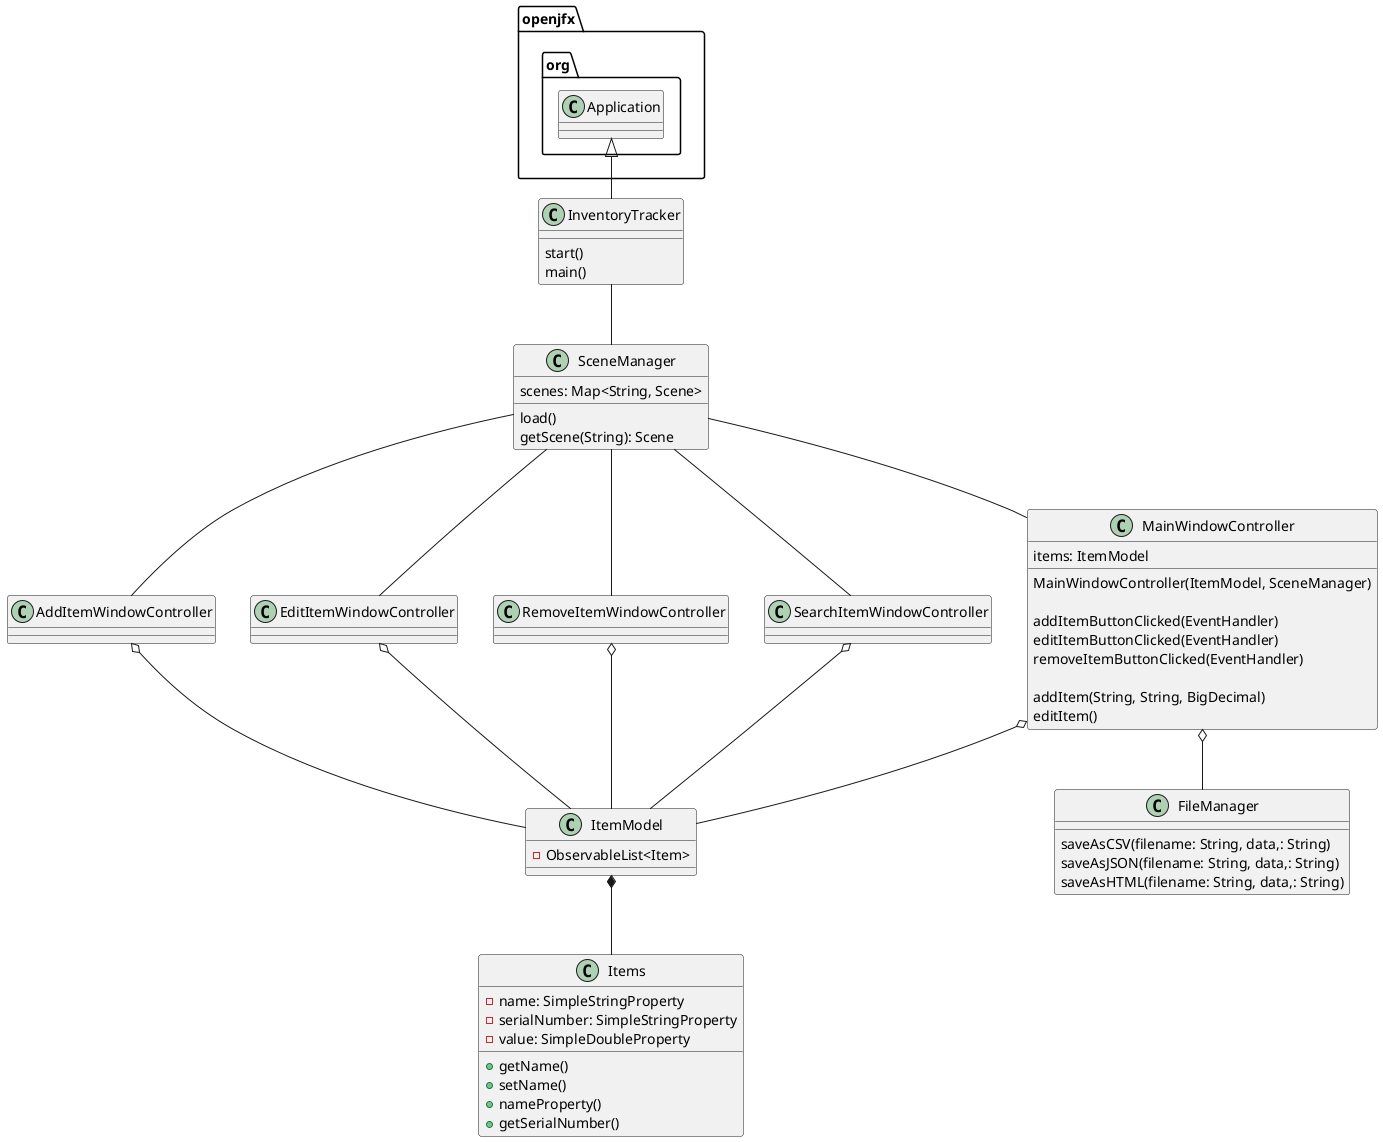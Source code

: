 @startuml

class InventoryTracker{
    start()
    main()
}

'Lecture 7/12/2021
class SceneManager{
    scenes: Map<String, Scene>

    load()
    getScene(String): Scene
}

class MainWindowController{
    items: ItemModel

    MainWindowController(ItemModel, SceneManager)

    addItemButtonClicked(EventHandler)
    editItemButtonClicked(EventHandler)
    removeItemButtonClicked(EventHandler)

    addItem(String, String, BigDecimal)
    editItem()
}
class AddItemWindowController{

}

class EditItemWindowController{

}

class RemoveItemWindowController{

}

class SearchItemWindowController{
}

class ItemModel{

    - ObservableList<Item>

}

class Items{
    - name: SimpleStringProperty
    - serialNumber: SimpleStringProperty
    - value: SimpleDoubleProperty

    + getName()
    + setName()
    + nameProperty()
    + getSerialNumber()
    '...
}

class FileManager{
    saveAsCSV(filename: String, data,: String)
    saveAsJSON(filename: String, data,: String)
    saveAsHTML(filename: String, data,: String)
}
openjfx.org.Application <|-- InventoryTracker
InventoryTracker -- SceneManager
SceneManager -- MainWindowController
SceneManager -- AddItemWindowController
SceneManager -- EditItemWindowController
SceneManager -- RemoveItemWindowController
SceneManager -- SearchItemWindowController
MainWindowController o-- ItemModel
AddItemWindowController o-- ItemModel
EditItemWindowController o-- ItemModel
RemoveItemWindowController o-- ItemModel
SearchItemWindowController o-- ItemModel
MainWindowController o-- FileManager
ItemModel *-- Items
@enduml